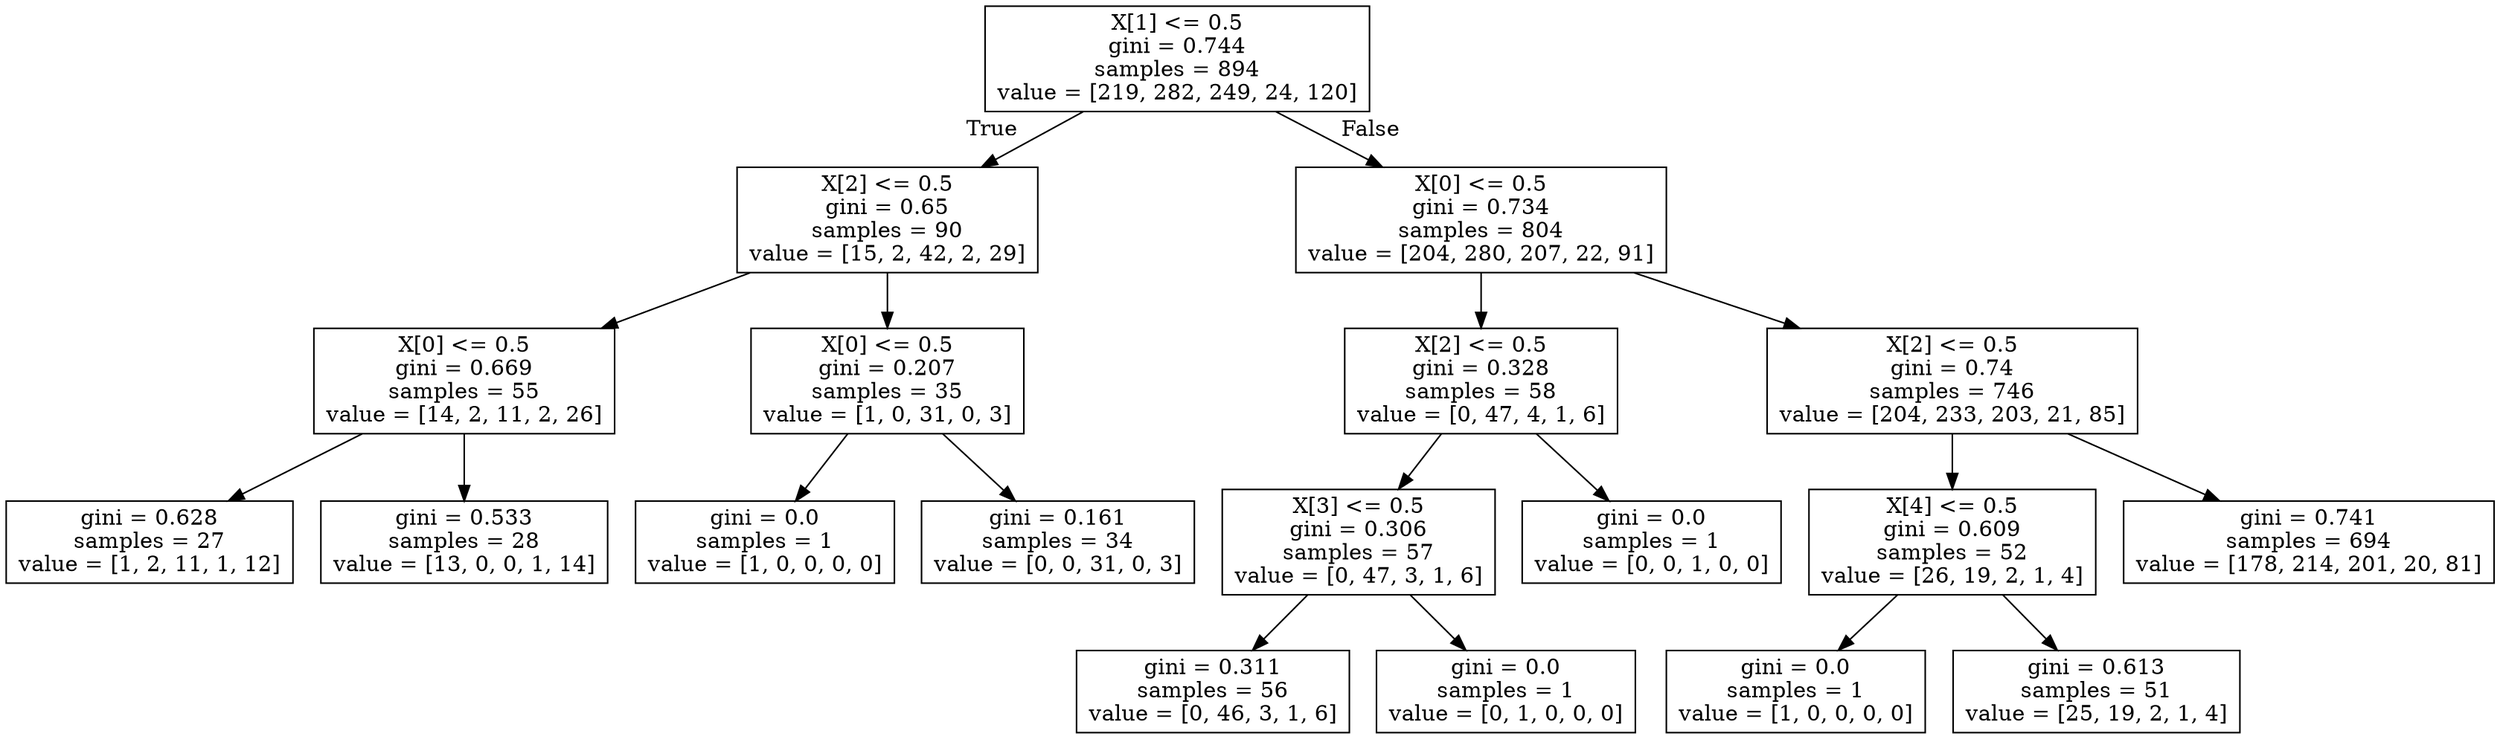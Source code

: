 digraph Tree {
node [shape=box] ;
0 [label="X[1] <= 0.5\ngini = 0.744\nsamples = 894\nvalue = [219, 282, 249, 24, 120]"] ;
1 [label="X[2] <= 0.5\ngini = 0.65\nsamples = 90\nvalue = [15, 2, 42, 2, 29]"] ;
0 -> 1 [labeldistance=2.5, labelangle=45, headlabel="True"] ;
2 [label="X[0] <= 0.5\ngini = 0.669\nsamples = 55\nvalue = [14, 2, 11, 2, 26]"] ;
1 -> 2 ;
3 [label="gini = 0.628\nsamples = 27\nvalue = [1, 2, 11, 1, 12]"] ;
2 -> 3 ;
4 [label="gini = 0.533\nsamples = 28\nvalue = [13, 0, 0, 1, 14]"] ;
2 -> 4 ;
5 [label="X[0] <= 0.5\ngini = 0.207\nsamples = 35\nvalue = [1, 0, 31, 0, 3]"] ;
1 -> 5 ;
6 [label="gini = 0.0\nsamples = 1\nvalue = [1, 0, 0, 0, 0]"] ;
5 -> 6 ;
7 [label="gini = 0.161\nsamples = 34\nvalue = [0, 0, 31, 0, 3]"] ;
5 -> 7 ;
8 [label="X[0] <= 0.5\ngini = 0.734\nsamples = 804\nvalue = [204, 280, 207, 22, 91]"] ;
0 -> 8 [labeldistance=2.5, labelangle=-45, headlabel="False"] ;
9 [label="X[2] <= 0.5\ngini = 0.328\nsamples = 58\nvalue = [0, 47, 4, 1, 6]"] ;
8 -> 9 ;
10 [label="X[3] <= 0.5\ngini = 0.306\nsamples = 57\nvalue = [0, 47, 3, 1, 6]"] ;
9 -> 10 ;
11 [label="gini = 0.311\nsamples = 56\nvalue = [0, 46, 3, 1, 6]"] ;
10 -> 11 ;
12 [label="gini = 0.0\nsamples = 1\nvalue = [0, 1, 0, 0, 0]"] ;
10 -> 12 ;
13 [label="gini = 0.0\nsamples = 1\nvalue = [0, 0, 1, 0, 0]"] ;
9 -> 13 ;
14 [label="X[2] <= 0.5\ngini = 0.74\nsamples = 746\nvalue = [204, 233, 203, 21, 85]"] ;
8 -> 14 ;
15 [label="X[4] <= 0.5\ngini = 0.609\nsamples = 52\nvalue = [26, 19, 2, 1, 4]"] ;
14 -> 15 ;
16 [label="gini = 0.0\nsamples = 1\nvalue = [1, 0, 0, 0, 0]"] ;
15 -> 16 ;
17 [label="gini = 0.613\nsamples = 51\nvalue = [25, 19, 2, 1, 4]"] ;
15 -> 17 ;
18 [label="gini = 0.741\nsamples = 694\nvalue = [178, 214, 201, 20, 81]"] ;
14 -> 18 ;
}